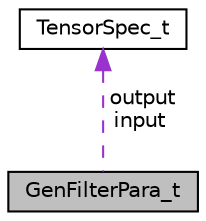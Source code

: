 digraph "GenFilterPara_t"
{
  edge [fontname="Helvetica",fontsize="10",labelfontname="Helvetica",labelfontsize="10"];
  node [fontname="Helvetica",fontsize="10",shape=record];
  Node1 [label="GenFilterPara_t",height=0.2,width=0.4,color="black", fillcolor="grey75", style="filled", fontcolor="black"];
  Node2 -> Node1 [dir="back",color="darkorchid3",fontsize="10",style="dashed",label=" output\ninput" ,fontname="Helvetica"];
  Node2 [label="TensorSpec_t",height=0.2,width=0.4,color="black", fillcolor="white", style="filled",URL="$struct_tensor_spec__t.html"];
}
